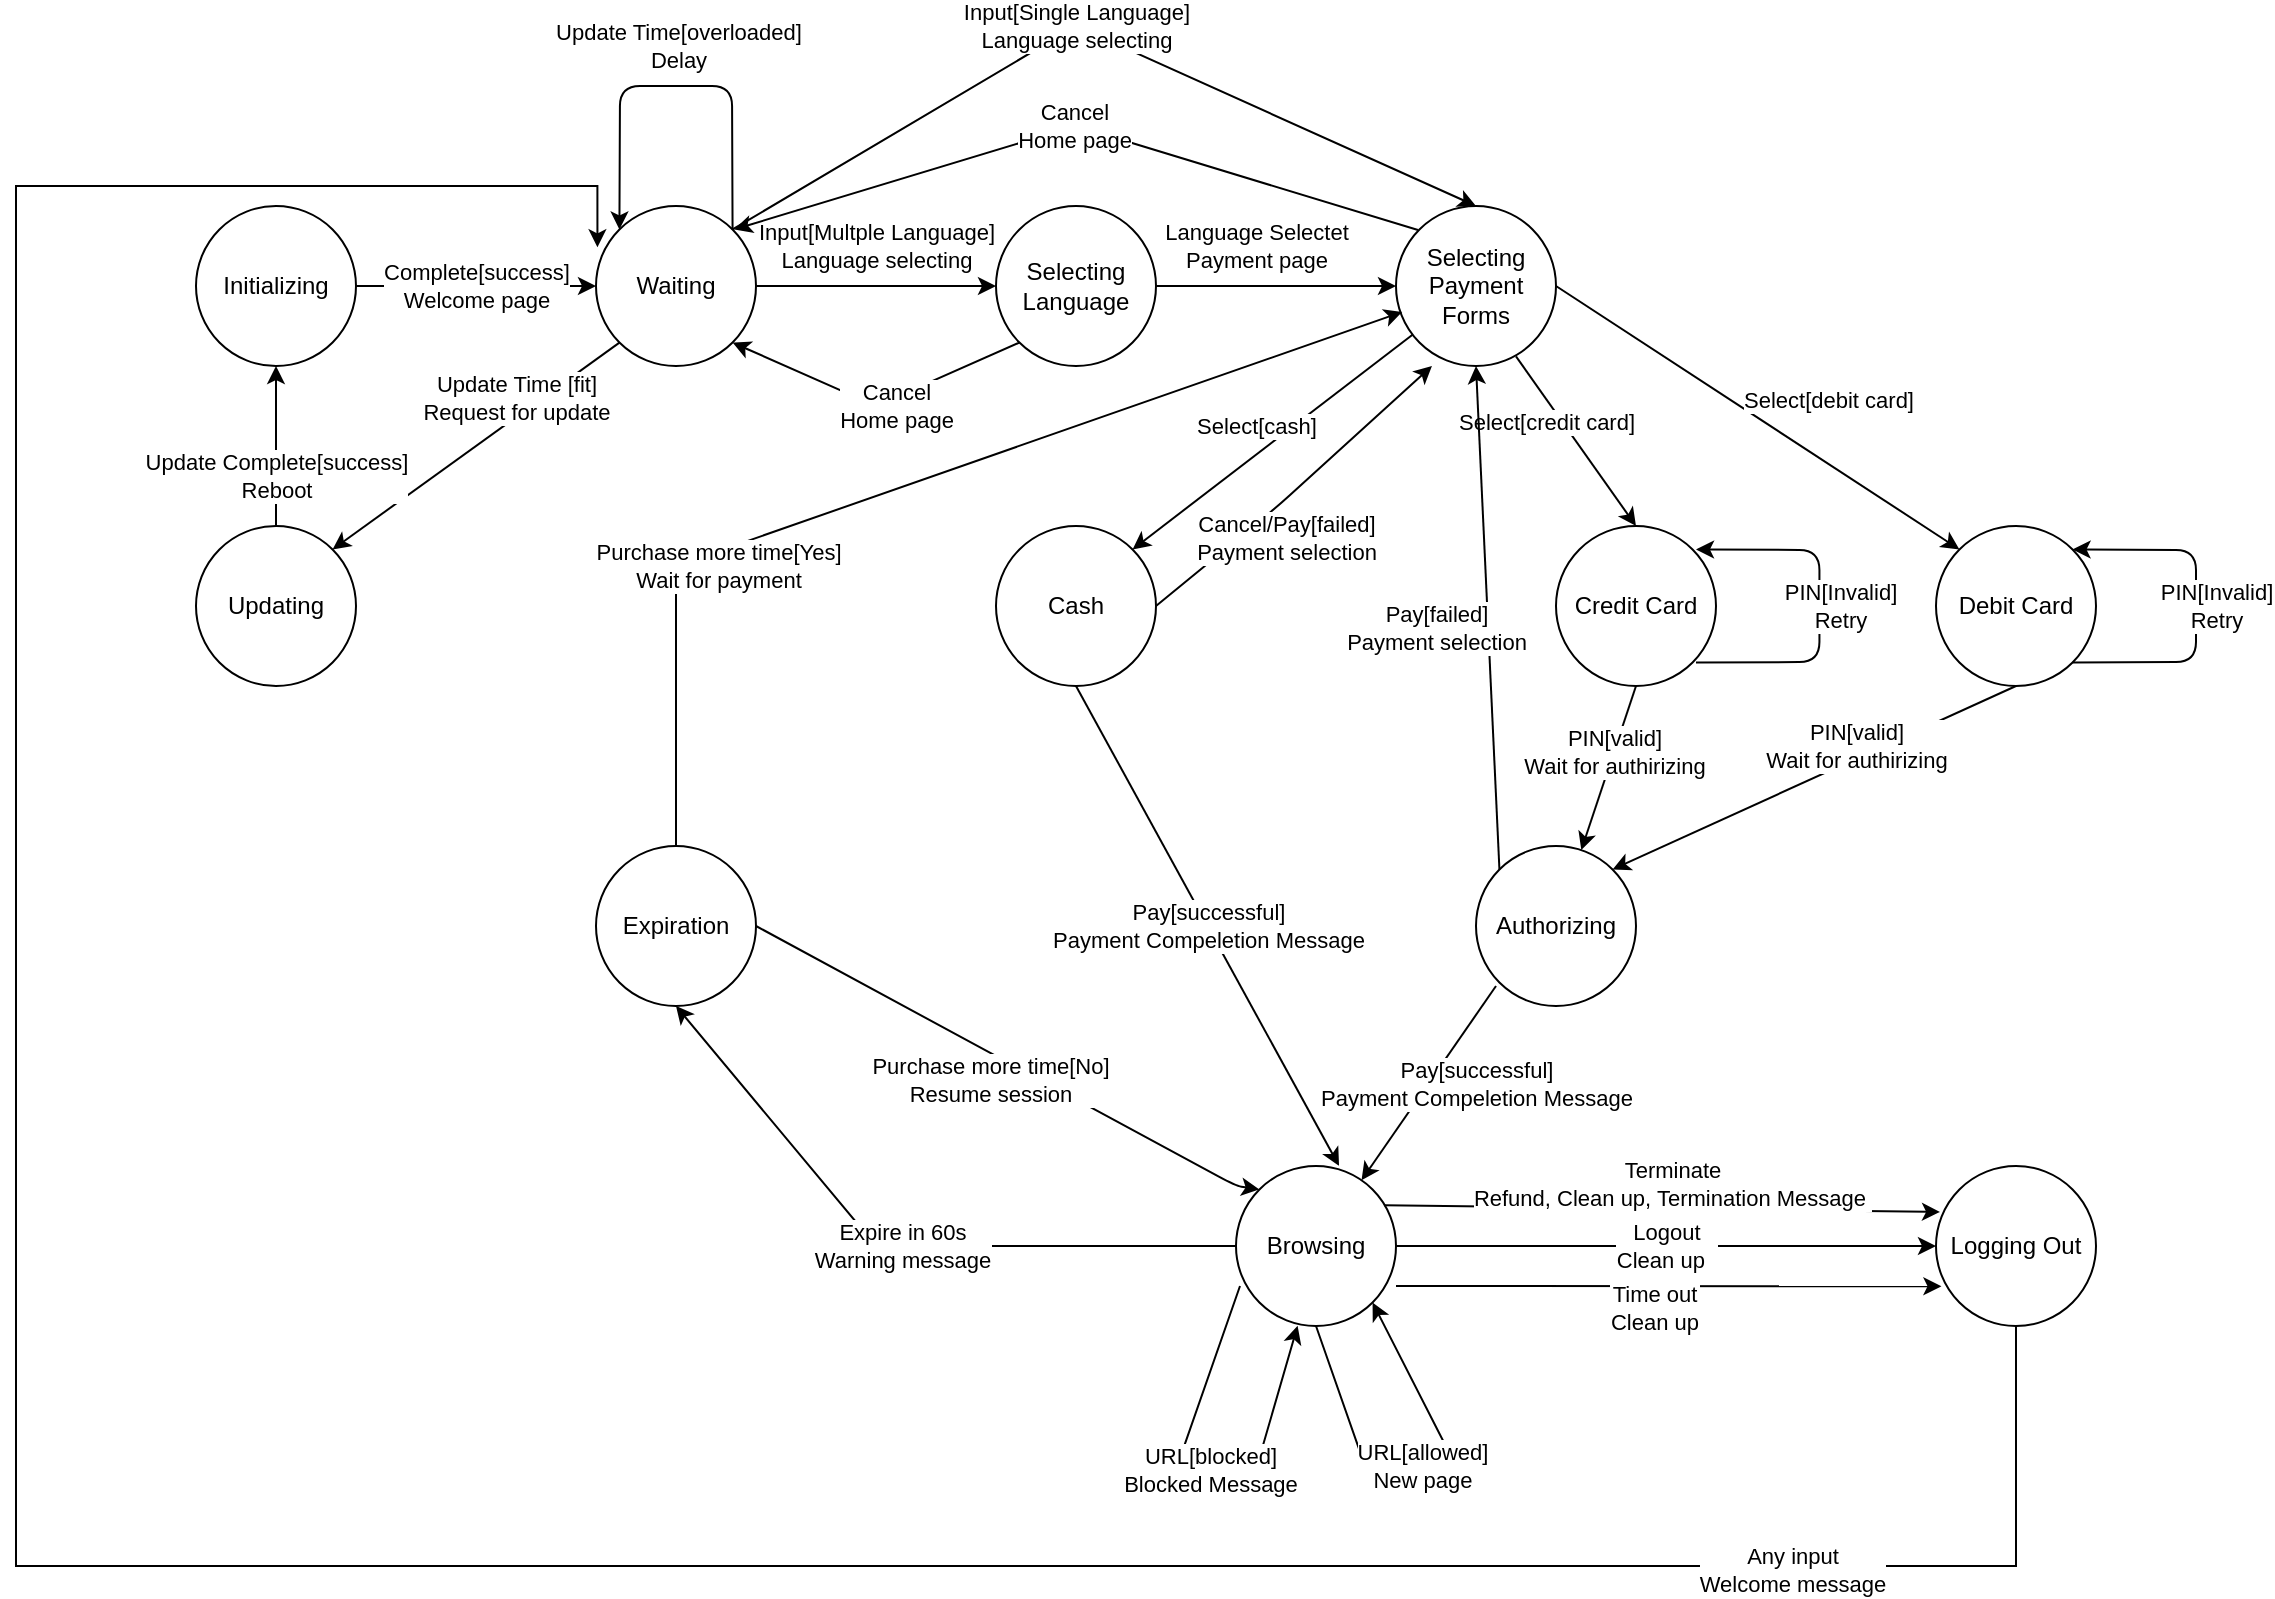 <mxfile version="14.1.8" type="github">
  <diagram name="Page-1" id="42789a77-a242-8287-6e28-9cd8cfd52e62">
    <mxGraphModel dx="2604" dy="645" grid="1" gridSize="10" guides="1" tooltips="1" connect="1" arrows="1" fold="1" page="1" pageScale="1" pageWidth="1100" pageHeight="850" background="#ffffff" math="0" shadow="0">
      <root>
        <mxCell id="0" />
        <mxCell id="1" parent="0" />
        <mxCell id="xNgxjTO_-06Ct2xAcb4G-1" value="Initializing" style="ellipse;whiteSpace=wrap;html=1;aspect=fixed;" parent="1" vertex="1">
          <mxGeometry y="120" width="80" height="80" as="geometry" />
        </mxCell>
        <mxCell id="xNgxjTO_-06Ct2xAcb4G-4" value="" style="endArrow=classic;html=1;entryX=0;entryY=0.5;entryDx=0;entryDy=0;exitX=1;exitY=0.5;exitDx=0;exitDy=0;" parent="1" source="xNgxjTO_-06Ct2xAcb4G-1" target="xNgxjTO_-06Ct2xAcb4G-55" edge="1">
          <mxGeometry relative="1" as="geometry">
            <mxPoint x="90" y="159.5" as="sourcePoint" />
            <mxPoint x="180" y="160" as="targetPoint" />
            <Array as="points">
              <mxPoint x="150" y="160" />
            </Array>
          </mxGeometry>
        </mxCell>
        <mxCell id="xNgxjTO_-06Ct2xAcb4G-5" value="Complete[success]&lt;br&gt;Welcome page" style="edgeLabel;resizable=0;html=1;align=center;verticalAlign=middle;" parent="xNgxjTO_-06Ct2xAcb4G-4" connectable="0" vertex="1">
          <mxGeometry relative="1" as="geometry" />
        </mxCell>
        <mxCell id="xNgxjTO_-06Ct2xAcb4G-2" value="Selecting&lt;br&gt;Payment Forms" style="ellipse;whiteSpace=wrap;html=1;aspect=fixed;" parent="1" vertex="1">
          <mxGeometry x="600" y="120" width="80" height="80" as="geometry" />
        </mxCell>
        <mxCell id="uVUAE0wfeR-4zv0LuRe9-40" style="edgeStyle=orthogonalEdgeStyle;rounded=0;orthogonalLoop=1;jettySize=auto;html=1;exitX=0.5;exitY=1;exitDx=0;exitDy=0;entryX=0.009;entryY=0.258;entryDx=0;entryDy=0;entryPerimeter=0;" edge="1" parent="1" source="xNgxjTO_-06Ct2xAcb4G-20" target="xNgxjTO_-06Ct2xAcb4G-55">
          <mxGeometry relative="1" as="geometry">
            <mxPoint x="-110" y="390" as="targetPoint" />
            <Array as="points">
              <mxPoint x="910" y="800" />
              <mxPoint x="-90" y="800" />
              <mxPoint x="-90" y="110" />
              <mxPoint x="201" y="110" />
            </Array>
          </mxGeometry>
        </mxCell>
        <mxCell id="uVUAE0wfeR-4zv0LuRe9-41" value="Any input&lt;br&gt;Welcome message" style="edgeLabel;html=1;align=center;verticalAlign=middle;resizable=0;points=[];" vertex="1" connectable="0" parent="uVUAE0wfeR-4zv0LuRe9-40">
          <mxGeometry x="-0.781" y="2" relative="1" as="geometry">
            <mxPoint x="1" as="offset" />
          </mxGeometry>
        </mxCell>
        <mxCell id="xNgxjTO_-06Ct2xAcb4G-20" value="Logging Out" style="ellipse;whiteSpace=wrap;html=1;aspect=fixed;" parent="1" vertex="1">
          <mxGeometry x="870" y="600" width="80" height="80" as="geometry" />
        </mxCell>
        <mxCell id="xNgxjTO_-06Ct2xAcb4G-44" value="" style="endArrow=classic;html=1;entryX=1;entryY=0;entryDx=0;entryDy=0;" parent="1" source="xNgxjTO_-06Ct2xAcb4G-2" edge="1">
          <mxGeometry relative="1" as="geometry">
            <mxPoint x="410" y="250" as="sourcePoint" />
            <mxPoint x="468.284" y="291.716" as="targetPoint" />
          </mxGeometry>
        </mxCell>
        <mxCell id="xNgxjTO_-06Ct2xAcb4G-45" value="Select[cash]" style="edgeLabel;resizable=0;html=1;align=center;verticalAlign=middle;" parent="xNgxjTO_-06Ct2xAcb4G-44" connectable="0" vertex="1">
          <mxGeometry relative="1" as="geometry">
            <mxPoint x="-8.24" y="-8.03" as="offset" />
          </mxGeometry>
        </mxCell>
        <mxCell id="xNgxjTO_-06Ct2xAcb4G-46" value="Cash" style="ellipse;whiteSpace=wrap;html=1;aspect=fixed;" parent="1" vertex="1">
          <mxGeometry x="400" y="280" width="80" height="80" as="geometry" />
        </mxCell>
        <mxCell id="xNgxjTO_-06Ct2xAcb4G-78" style="rounded=0;orthogonalLoop=1;jettySize=auto;html=1;exitX=0.5;exitY=1;exitDx=0;exitDy=0;" parent="1" source="xNgxjTO_-06Ct2xAcb4G-47" target="xNgxjTO_-06Ct2xAcb4G-75" edge="1">
          <mxGeometry relative="1" as="geometry" />
        </mxCell>
        <mxCell id="xNgxjTO_-06Ct2xAcb4G-79" value="PIN[valid]&lt;br&gt;Wait for authirizing" style="edgeLabel;html=1;align=center;verticalAlign=middle;resizable=0;points=[];" parent="xNgxjTO_-06Ct2xAcb4G-78" vertex="1" connectable="0">
          <mxGeometry x="-0.202" relative="1" as="geometry">
            <mxPoint as="offset" />
          </mxGeometry>
        </mxCell>
        <mxCell id="xNgxjTO_-06Ct2xAcb4G-47" value="Credit Card" style="ellipse;whiteSpace=wrap;html=1;aspect=fixed;" parent="1" vertex="1">
          <mxGeometry x="680" y="280" width="80" height="80" as="geometry" />
        </mxCell>
        <mxCell id="xNgxjTO_-06Ct2xAcb4G-48" value="" style="endArrow=classic;html=1;exitX=0.75;exitY=0.94;exitDx=0;exitDy=0;entryX=0.5;entryY=0;entryDx=0;entryDy=0;exitPerimeter=0;" parent="1" source="xNgxjTO_-06Ct2xAcb4G-2" target="xNgxjTO_-06Ct2xAcb4G-47" edge="1">
          <mxGeometry relative="1" as="geometry">
            <mxPoint x="410" y="250" as="sourcePoint" />
            <mxPoint x="510" y="250" as="targetPoint" />
          </mxGeometry>
        </mxCell>
        <mxCell id="xNgxjTO_-06Ct2xAcb4G-49" value="Select[credit card]" style="edgeLabel;resizable=0;html=1;align=center;verticalAlign=middle;" parent="xNgxjTO_-06Ct2xAcb4G-48" connectable="0" vertex="1">
          <mxGeometry relative="1" as="geometry">
            <mxPoint x="-14.87" y="-9.66" as="offset" />
          </mxGeometry>
        </mxCell>
        <mxCell id="xNgxjTO_-06Ct2xAcb4G-50" value="Debit Card" style="ellipse;whiteSpace=wrap;html=1;aspect=fixed;" parent="1" vertex="1">
          <mxGeometry x="870" y="280" width="80" height="80" as="geometry" />
        </mxCell>
        <mxCell id="xNgxjTO_-06Ct2xAcb4G-52" value="" style="endArrow=classic;html=1;exitX=1;exitY=0.5;exitDx=0;exitDy=0;entryX=0;entryY=0;entryDx=0;entryDy=0;" parent="1" source="xNgxjTO_-06Ct2xAcb4G-2" target="xNgxjTO_-06Ct2xAcb4G-50" edge="1">
          <mxGeometry relative="1" as="geometry">
            <mxPoint x="700" y="360" as="sourcePoint" />
            <mxPoint x="740" y="290" as="targetPoint" />
          </mxGeometry>
        </mxCell>
        <mxCell id="xNgxjTO_-06Ct2xAcb4G-53" value="Select[debit card]" style="edgeLabel;resizable=0;html=1;align=center;verticalAlign=middle;" parent="xNgxjTO_-06Ct2xAcb4G-52" connectable="0" vertex="1">
          <mxGeometry relative="1" as="geometry">
            <mxPoint x="34.65" y="-9.45" as="offset" />
          </mxGeometry>
        </mxCell>
        <mxCell id="xNgxjTO_-06Ct2xAcb4G-55" value="Waiting" style="ellipse;whiteSpace=wrap;html=1;aspect=fixed;" parent="1" vertex="1">
          <mxGeometry x="200" y="120" width="80" height="80" as="geometry" />
        </mxCell>
        <mxCell id="xNgxjTO_-06Ct2xAcb4G-59" value="" style="endArrow=classic;html=1;exitX=0.5;exitY=0;exitDx=0;exitDy=0;entryX=0.039;entryY=0.662;entryDx=0;entryDy=0;entryPerimeter=0;" parent="1" source="xNgxjTO_-06Ct2xAcb4G-85" target="xNgxjTO_-06Ct2xAcb4G-2" edge="1">
          <mxGeometry width="50" height="50" relative="1" as="geometry">
            <mxPoint x="160" y="530" as="sourcePoint" />
            <mxPoint x="240" y="210" as="targetPoint" />
            <Array as="points">
              <mxPoint x="240" y="300" />
            </Array>
          </mxGeometry>
        </mxCell>
        <mxCell id="uVUAE0wfeR-4zv0LuRe9-9" value="Purchase more time[Yes]&lt;br&gt;Wait for payment" style="edgeLabel;html=1;align=center;verticalAlign=middle;resizable=0;points=[];" vertex="1" connectable="0" parent="xNgxjTO_-06Ct2xAcb4G-59">
          <mxGeometry x="-0.079" y="-5" relative="1" as="geometry">
            <mxPoint x="-77.15" y="28.69" as="offset" />
          </mxGeometry>
        </mxCell>
        <mxCell id="xNgxjTO_-06Ct2xAcb4G-60" value="" style="endArrow=classic;html=1;exitX=0.5;exitY=1;exitDx=0;exitDy=0;entryX=1;entryY=0;entryDx=0;entryDy=0;" parent="1" source="xNgxjTO_-06Ct2xAcb4G-50" target="xNgxjTO_-06Ct2xAcb4G-75" edge="1">
          <mxGeometry relative="1" as="geometry">
            <mxPoint x="770" y="400" as="sourcePoint" />
            <mxPoint x="800" y="430" as="targetPoint" />
          </mxGeometry>
        </mxCell>
        <mxCell id="xNgxjTO_-06Ct2xAcb4G-61" value="PIN[valid]&lt;br&gt;Wait for authirizing" style="edgeLabel;resizable=0;html=1;align=center;verticalAlign=middle;" parent="xNgxjTO_-06Ct2xAcb4G-60" connectable="0" vertex="1">
          <mxGeometry relative="1" as="geometry">
            <mxPoint x="20.67" y="-15.77" as="offset" />
          </mxGeometry>
        </mxCell>
        <mxCell id="xNgxjTO_-06Ct2xAcb4G-70" value="" style="endArrow=classic;html=1;exitX=1;exitY=0;exitDx=0;exitDy=0;entryX=0;entryY=0;entryDx=0;entryDy=0;" parent="1" source="xNgxjTO_-06Ct2xAcb4G-55" target="xNgxjTO_-06Ct2xAcb4G-55" edge="1">
          <mxGeometry relative="1" as="geometry">
            <mxPoint x="420" y="240" as="sourcePoint" />
            <mxPoint x="520" y="240" as="targetPoint" />
            <Array as="points">
              <mxPoint x="268" y="60" />
              <mxPoint x="212" y="60" />
            </Array>
          </mxGeometry>
        </mxCell>
        <mxCell id="xNgxjTO_-06Ct2xAcb4G-71" value="Update Time[overloaded]&lt;br&gt;Delay" style="edgeLabel;resizable=0;html=1;align=center;verticalAlign=middle;" parent="xNgxjTO_-06Ct2xAcb4G-70" connectable="0" vertex="1">
          <mxGeometry relative="1" as="geometry">
            <mxPoint x="0.28" y="-20" as="offset" />
          </mxGeometry>
        </mxCell>
        <mxCell id="xNgxjTO_-06Ct2xAcb4G-73" value="" style="endArrow=classic;html=1;exitX=1;exitY=1;exitDx=0;exitDy=0;entryX=1;entryY=0;entryDx=0;entryDy=0;" parent="1" source="xNgxjTO_-06Ct2xAcb4G-50" target="xNgxjTO_-06Ct2xAcb4G-50" edge="1">
          <mxGeometry relative="1" as="geometry">
            <mxPoint x="810" y="370" as="sourcePoint" />
            <mxPoint x="810" y="450" as="targetPoint" />
            <Array as="points">
              <mxPoint x="1000" y="348" />
              <mxPoint x="1000" y="292" />
            </Array>
          </mxGeometry>
        </mxCell>
        <mxCell id="xNgxjTO_-06Ct2xAcb4G-74" value="PIN[Invalid]&lt;br&gt;Retry" style="edgeLabel;resizable=0;html=1;align=center;verticalAlign=middle;" parent="xNgxjTO_-06Ct2xAcb4G-73" connectable="0" vertex="1">
          <mxGeometry relative="1" as="geometry">
            <mxPoint x="10" y="-0.3" as="offset" />
          </mxGeometry>
        </mxCell>
        <mxCell id="xNgxjTO_-06Ct2xAcb4G-75" value="Authorizing" style="ellipse;whiteSpace=wrap;html=1;aspect=fixed;" parent="1" vertex="1">
          <mxGeometry x="640" y="440" width="80" height="80" as="geometry" />
        </mxCell>
        <mxCell id="xNgxjTO_-06Ct2xAcb4G-76" value="" style="endArrow=classic;html=1;exitX=0.5;exitY=1;exitDx=0;exitDy=0;entryX=0.644;entryY=-0.001;entryDx=0;entryDy=0;entryPerimeter=0;" parent="1" target="xNgxjTO_-06Ct2xAcb4G-80" edge="1" source="xNgxjTO_-06Ct2xAcb4G-46">
          <mxGeometry relative="1" as="geometry">
            <mxPoint x="440" y="390" as="sourcePoint" />
            <mxPoint x="520" y="600" as="targetPoint" />
          </mxGeometry>
        </mxCell>
        <mxCell id="xNgxjTO_-06Ct2xAcb4G-77" value="Pay[successful]&lt;br&gt;Payment Compeletion Message" style="edgeLabel;resizable=0;html=1;align=center;verticalAlign=middle;" parent="xNgxjTO_-06Ct2xAcb4G-76" connectable="0" vertex="1">
          <mxGeometry relative="1" as="geometry" />
        </mxCell>
        <mxCell id="xNgxjTO_-06Ct2xAcb4G-86" style="edgeStyle=none;rounded=0;orthogonalLoop=1;jettySize=auto;html=1;exitX=0;exitY=0.5;exitDx=0;exitDy=0;entryX=0.5;entryY=1;entryDx=0;entryDy=0;" parent="1" source="xNgxjTO_-06Ct2xAcb4G-80" target="xNgxjTO_-06Ct2xAcb4G-85" edge="1">
          <mxGeometry relative="1" as="geometry">
            <Array as="points">
              <mxPoint x="340" y="640" />
            </Array>
          </mxGeometry>
        </mxCell>
        <mxCell id="xNgxjTO_-06Ct2xAcb4G-87" value="Expire in 60s&lt;br&gt;Warning message" style="edgeLabel;html=1;align=center;verticalAlign=middle;resizable=0;points=[];" parent="xNgxjTO_-06Ct2xAcb4G-86" vertex="1" connectable="0">
          <mxGeometry x="-0.009" y="1" relative="1" as="geometry">
            <mxPoint x="-1.18" y="-1" as="offset" />
          </mxGeometry>
        </mxCell>
        <mxCell id="xNgxjTO_-06Ct2xAcb4G-80" value="Browsing" style="ellipse;whiteSpace=wrap;html=1;aspect=fixed;" parent="1" vertex="1">
          <mxGeometry x="520" y="600" width="80" height="80" as="geometry" />
        </mxCell>
        <mxCell id="xNgxjTO_-06Ct2xAcb4G-81" value="" style="endArrow=classic;html=1;exitX=0.125;exitY=0.875;exitDx=0;exitDy=0;exitPerimeter=0;" parent="1" source="xNgxjTO_-06Ct2xAcb4G-75" target="xNgxjTO_-06Ct2xAcb4G-80" edge="1">
          <mxGeometry relative="1" as="geometry">
            <mxPoint x="720" y="510" as="sourcePoint" />
            <mxPoint x="820" y="510" as="targetPoint" />
          </mxGeometry>
        </mxCell>
        <mxCell id="xNgxjTO_-06Ct2xAcb4G-82" value="Pay[successful]&lt;br&gt;Payment Compeletion Message" style="edgeLabel;resizable=0;html=1;align=center;verticalAlign=middle;" parent="xNgxjTO_-06Ct2xAcb4G-81" connectable="0" vertex="1">
          <mxGeometry relative="1" as="geometry">
            <mxPoint x="23.5" as="offset" />
          </mxGeometry>
        </mxCell>
        <mxCell id="xNgxjTO_-06Ct2xAcb4G-83" value="" style="endArrow=classic;html=1;exitX=0.5;exitY=1;exitDx=0;exitDy=0;entryX=1;entryY=1;entryDx=0;entryDy=0;" parent="1" edge="1" target="xNgxjTO_-06Ct2xAcb4G-80" source="xNgxjTO_-06Ct2xAcb4G-80">
          <mxGeometry relative="1" as="geometry">
            <mxPoint x="588.004" y="668.284" as="sourcePoint" />
            <mxPoint x="588" y="612" as="targetPoint" />
            <Array as="points">
              <mxPoint x="588" y="760" />
              <mxPoint x="630" y="750" />
            </Array>
          </mxGeometry>
        </mxCell>
        <mxCell id="xNgxjTO_-06Ct2xAcb4G-84" value="URL[allowed]&lt;br&gt;New page" style="edgeLabel;resizable=0;html=1;align=center;verticalAlign=middle;" parent="xNgxjTO_-06Ct2xAcb4G-83" connectable="0" vertex="1">
          <mxGeometry relative="1" as="geometry">
            <mxPoint y="-4.29" as="offset" />
          </mxGeometry>
        </mxCell>
        <mxCell id="xNgxjTO_-06Ct2xAcb4G-85" value="Expiration" style="ellipse;whiteSpace=wrap;html=1;aspect=fixed;" parent="1" vertex="1">
          <mxGeometry x="200" y="440" width="80" height="80" as="geometry" />
        </mxCell>
        <mxCell id="CvcjSskEwtolKHpYhH0R-2" value="Updating" style="ellipse;whiteSpace=wrap;html=1;aspect=fixed;" parent="1" vertex="1">
          <mxGeometry y="280" width="80" height="80" as="geometry" />
        </mxCell>
        <mxCell id="CvcjSskEwtolKHpYhH0R-3" value="" style="endArrow=classic;html=1;exitX=0;exitY=1;exitDx=0;exitDy=0;entryX=1;entryY=0;entryDx=0;entryDy=0;" parent="1" source="xNgxjTO_-06Ct2xAcb4G-55" target="CvcjSskEwtolKHpYhH0R-2" edge="1">
          <mxGeometry relative="1" as="geometry">
            <mxPoint x="320" y="300" as="sourcePoint" />
            <mxPoint x="420" y="300" as="targetPoint" />
          </mxGeometry>
        </mxCell>
        <mxCell id="CvcjSskEwtolKHpYhH0R-4" value="Update Time [fit]&lt;br&gt;Request for update" style="edgeLabel;resizable=0;html=1;align=center;verticalAlign=middle;" parent="CvcjSskEwtolKHpYhH0R-3" connectable="0" vertex="1">
          <mxGeometry relative="1" as="geometry">
            <mxPoint x="19.66" y="-24.73" as="offset" />
          </mxGeometry>
        </mxCell>
        <mxCell id="CvcjSskEwtolKHpYhH0R-5" value="" style="endArrow=classic;html=1;exitX=0.5;exitY=0;exitDx=0;exitDy=0;entryX=0.5;entryY=1;entryDx=0;entryDy=0;" parent="1" source="CvcjSskEwtolKHpYhH0R-2" target="xNgxjTO_-06Ct2xAcb4G-1" edge="1">
          <mxGeometry relative="1" as="geometry">
            <mxPoint x="320" y="300" as="sourcePoint" />
            <mxPoint x="420" y="300" as="targetPoint" />
          </mxGeometry>
        </mxCell>
        <mxCell id="CvcjSskEwtolKHpYhH0R-6" value="Update Complete[success]&lt;br&gt;Reboot" style="edgeLabel;resizable=0;html=1;align=center;verticalAlign=middle;" parent="CvcjSskEwtolKHpYhH0R-5" connectable="0" vertex="1">
          <mxGeometry relative="1" as="geometry">
            <mxPoint y="14.71" as="offset" />
          </mxGeometry>
        </mxCell>
        <mxCell id="CvcjSskEwtolKHpYhH0R-7" value="Selecting&lt;br&gt;Language" style="ellipse;whiteSpace=wrap;html=1;aspect=fixed;" parent="1" vertex="1">
          <mxGeometry x="400" y="120" width="80" height="80" as="geometry" />
        </mxCell>
        <mxCell id="CvcjSskEwtolKHpYhH0R-8" value="" style="endArrow=classic;html=1;exitX=1;exitY=0.5;exitDx=0;exitDy=0;entryX=0;entryY=0.5;entryDx=0;entryDy=0;" parent="1" source="xNgxjTO_-06Ct2xAcb4G-55" target="CvcjSskEwtolKHpYhH0R-7" edge="1">
          <mxGeometry relative="1" as="geometry">
            <mxPoint x="370" y="280" as="sourcePoint" />
            <mxPoint x="470" y="280" as="targetPoint" />
          </mxGeometry>
        </mxCell>
        <mxCell id="CvcjSskEwtolKHpYhH0R-9" value="Input[Multple Language]&lt;br&gt;Language selecting" style="edgeLabel;resizable=0;html=1;align=center;verticalAlign=middle;" parent="CvcjSskEwtolKHpYhH0R-8" connectable="0" vertex="1">
          <mxGeometry relative="1" as="geometry">
            <mxPoint y="-20" as="offset" />
          </mxGeometry>
        </mxCell>
        <mxCell id="FPRSh2CS9PJo4VdszeN8-1" value="" style="endArrow=classic;html=1;entryX=0;entryY=0.5;entryDx=0;entryDy=0;" parent="1" source="CvcjSskEwtolKHpYhH0R-7" target="xNgxjTO_-06Ct2xAcb4G-2" edge="1">
          <mxGeometry relative="1" as="geometry">
            <mxPoint x="450" y="160" as="sourcePoint" />
            <mxPoint x="550" y="160" as="targetPoint" />
          </mxGeometry>
        </mxCell>
        <mxCell id="FPRSh2CS9PJo4VdszeN8-2" value="Language Selectet&lt;br&gt;Payment page" style="edgeLabel;resizable=0;html=1;align=center;verticalAlign=middle;" parent="FPRSh2CS9PJo4VdszeN8-1" connectable="0" vertex="1">
          <mxGeometry relative="1" as="geometry">
            <mxPoint x="-10" y="-20" as="offset" />
          </mxGeometry>
        </mxCell>
        <mxCell id="FPRSh2CS9PJo4VdszeN8-3" value="" style="endArrow=classic;html=1;exitX=0;exitY=1;exitDx=0;exitDy=0;entryX=1;entryY=1;entryDx=0;entryDy=0;" parent="1" source="CvcjSskEwtolKHpYhH0R-7" target="xNgxjTO_-06Ct2xAcb4G-55" edge="1">
          <mxGeometry relative="1" as="geometry">
            <mxPoint x="490" y="250" as="sourcePoint" />
            <mxPoint x="350" y="250" as="targetPoint" />
            <Array as="points">
              <mxPoint x="340" y="220" />
            </Array>
          </mxGeometry>
        </mxCell>
        <mxCell id="FPRSh2CS9PJo4VdszeN8-4" value="Cancel&lt;br&gt;Home page" style="edgeLabel;resizable=0;html=1;align=center;verticalAlign=middle;" parent="FPRSh2CS9PJo4VdszeN8-3" connectable="0" vertex="1">
          <mxGeometry relative="1" as="geometry">
            <mxPoint x="9.62" y="-0.17" as="offset" />
          </mxGeometry>
        </mxCell>
        <mxCell id="uVUAE0wfeR-4zv0LuRe9-2" value="" style="endArrow=classic;html=1;entryX=1;entryY=0;entryDx=0;entryDy=0;" edge="1" parent="1">
          <mxGeometry relative="1" as="geometry">
            <mxPoint x="611" y="132" as="sourcePoint" />
            <mxPoint x="269.144" y="131.716" as="targetPoint" />
            <Array as="points">
              <mxPoint x="440" y="80" />
            </Array>
          </mxGeometry>
        </mxCell>
        <mxCell id="uVUAE0wfeR-4zv0LuRe9-3" value="Label" style="edgeLabel;resizable=0;html=1;align=center;verticalAlign=middle;" connectable="0" vertex="1" parent="uVUAE0wfeR-4zv0LuRe9-2">
          <mxGeometry relative="1" as="geometry" />
        </mxCell>
        <mxCell id="uVUAE0wfeR-4zv0LuRe9-4" value="Cancel&lt;br&gt;Home page" style="edgeLabel;resizable=0;html=1;align=center;verticalAlign=middle;" connectable="0" vertex="1" parent="1">
          <mxGeometry x="440.0" y="79.998" as="geometry">
            <mxPoint x="-1" as="offset" />
          </mxGeometry>
        </mxCell>
        <mxCell id="uVUAE0wfeR-4zv0LuRe9-10" value="" style="endArrow=classic;html=1;entryX=0.385;entryY=0.999;entryDx=0;entryDy=0;entryPerimeter=0;" edge="1" parent="1" target="xNgxjTO_-06Ct2xAcb4G-80">
          <mxGeometry relative="1" as="geometry">
            <mxPoint x="522" y="660" as="sourcePoint" />
            <mxPoint x="550" y="671.72" as="targetPoint" />
            <Array as="points">
              <mxPoint x="490" y="751.72" />
              <mxPoint x="530" y="751.72" />
            </Array>
          </mxGeometry>
        </mxCell>
        <mxCell id="uVUAE0wfeR-4zv0LuRe9-11" value="URL[blocked]&lt;br&gt;Blocked Message" style="edgeLabel;resizable=0;html=1;align=center;verticalAlign=middle;" connectable="0" vertex="1" parent="uVUAE0wfeR-4zv0LuRe9-10">
          <mxGeometry relative="1" as="geometry">
            <mxPoint x="7.63" as="offset" />
          </mxGeometry>
        </mxCell>
        <mxCell id="uVUAE0wfeR-4zv0LuRe9-12" value="" style="endArrow=classic;html=1;exitX=1;exitY=0;exitDx=0;exitDy=0;entryX=0.5;entryY=0;entryDx=0;entryDy=0;" edge="1" parent="1" source="xNgxjTO_-06Ct2xAcb4G-55" target="xNgxjTO_-06Ct2xAcb4G-2">
          <mxGeometry width="50" height="50" relative="1" as="geometry">
            <mxPoint x="340" y="400" as="sourcePoint" />
            <mxPoint x="390" y="350" as="targetPoint" />
            <Array as="points">
              <mxPoint x="440" y="30" />
            </Array>
          </mxGeometry>
        </mxCell>
        <mxCell id="uVUAE0wfeR-4zv0LuRe9-14" value="Input[Single Language]&lt;br&gt;Language selecting" style="edgeLabel;resizable=0;html=1;align=center;verticalAlign=middle;" connectable="0" vertex="1" parent="1">
          <mxGeometry x="440" y="30.0" as="geometry" />
        </mxCell>
        <mxCell id="uVUAE0wfeR-4zv0LuRe9-15" value="" style="endArrow=classic;html=1;exitX=1;exitY=0.5;exitDx=0;exitDy=0;" edge="1" parent="1" source="xNgxjTO_-06Ct2xAcb4G-46">
          <mxGeometry relative="1" as="geometry">
            <mxPoint x="480" y="311" as="sourcePoint" />
            <mxPoint x="618" y="200" as="targetPoint" />
            <Array as="points">
              <mxPoint x="539.76" y="271.04" />
            </Array>
          </mxGeometry>
        </mxCell>
        <mxCell id="uVUAE0wfeR-4zv0LuRe9-16" value="Cancel/Pay[failed]&lt;br&gt;Payment selection" style="edgeLabel;resizable=0;html=1;align=center;verticalAlign=middle;" connectable="0" vertex="1" parent="uVUAE0wfeR-4zv0LuRe9-15">
          <mxGeometry relative="1" as="geometry">
            <mxPoint x="-5.52" y="24.1" as="offset" />
          </mxGeometry>
        </mxCell>
        <mxCell id="uVUAE0wfeR-4zv0LuRe9-22" value="" style="endArrow=classic;html=1;entryX=0.5;entryY=1;entryDx=0;entryDy=0;exitX=0;exitY=0;exitDx=0;exitDy=0;" edge="1" parent="1" source="xNgxjTO_-06Ct2xAcb4G-75" target="xNgxjTO_-06Ct2xAcb4G-2">
          <mxGeometry width="50" height="50" relative="1" as="geometry">
            <mxPoint x="710" y="450" as="sourcePoint" />
            <mxPoint x="760" y="400" as="targetPoint" />
          </mxGeometry>
        </mxCell>
        <mxCell id="uVUAE0wfeR-4zv0LuRe9-23" value="Pay[failed]&lt;br&gt;Payment selection" style="edgeLabel;html=1;align=center;verticalAlign=middle;resizable=0;points=[];" vertex="1" connectable="0" parent="uVUAE0wfeR-4zv0LuRe9-22">
          <mxGeometry x="-0.266" y="-3" relative="1" as="geometry">
            <mxPoint x="-30.39" y="-28.74" as="offset" />
          </mxGeometry>
        </mxCell>
        <mxCell id="uVUAE0wfeR-4zv0LuRe9-24" value="" style="endArrow=classic;html=1;exitX=1;exitY=1;exitDx=0;exitDy=0;entryX=1;entryY=0;entryDx=0;entryDy=0;" edge="1" parent="1">
          <mxGeometry relative="1" as="geometry">
            <mxPoint x="750.004" y="348.284" as="sourcePoint" />
            <mxPoint x="750.004" y="291.716" as="targetPoint" />
            <Array as="points">
              <mxPoint x="811.72" y="348" />
              <mxPoint x="811.72" y="292" />
            </Array>
          </mxGeometry>
        </mxCell>
        <mxCell id="uVUAE0wfeR-4zv0LuRe9-25" value="PIN[Invalid]&lt;br&gt;Retry" style="edgeLabel;resizable=0;html=1;align=center;verticalAlign=middle;" connectable="0" vertex="1" parent="uVUAE0wfeR-4zv0LuRe9-24">
          <mxGeometry relative="1" as="geometry">
            <mxPoint x="10" y="-0.3" as="offset" />
          </mxGeometry>
        </mxCell>
        <mxCell id="uVUAE0wfeR-4zv0LuRe9-28" value="" style="endArrow=classic;html=1;entryX=0;entryY=0;entryDx=0;entryDy=0;exitX=1;exitY=0.5;exitDx=0;exitDy=0;" edge="1" parent="1" source="xNgxjTO_-06Ct2xAcb4G-85" target="xNgxjTO_-06Ct2xAcb4G-80">
          <mxGeometry width="50" height="50" relative="1" as="geometry">
            <mxPoint x="300" y="490" as="sourcePoint" />
            <mxPoint x="760" y="510" as="targetPoint" />
            <Array as="points">
              <mxPoint x="520" y="610" />
            </Array>
          </mxGeometry>
        </mxCell>
        <mxCell id="uVUAE0wfeR-4zv0LuRe9-29" value="Purchase more time[No]&lt;br&gt;Resume session" style="edgeLabel;html=1;align=center;verticalAlign=middle;resizable=0;points=[];" vertex="1" connectable="0" parent="uVUAE0wfeR-4zv0LuRe9-28">
          <mxGeometry x="0.118" y="-4" relative="1" as="geometry">
            <mxPoint x="-21.23" y="-2.12" as="offset" />
          </mxGeometry>
        </mxCell>
        <mxCell id="uVUAE0wfeR-4zv0LuRe9-33" value="" style="endArrow=classic;html=1;exitX=0.926;exitY=0.246;exitDx=0;exitDy=0;exitPerimeter=0;" edge="1" parent="1" source="xNgxjTO_-06Ct2xAcb4G-80">
          <mxGeometry relative="1" as="geometry">
            <mxPoint x="600" y="623" as="sourcePoint" />
            <mxPoint x="872" y="623" as="targetPoint" />
          </mxGeometry>
        </mxCell>
        <mxCell id="uVUAE0wfeR-4zv0LuRe9-34" value="Terminate&lt;br&gt;Refund, Clean up, Termination Message&amp;nbsp;" style="edgeLabel;resizable=0;html=1;align=center;verticalAlign=middle;" connectable="0" vertex="1" parent="uVUAE0wfeR-4zv0LuRe9-33">
          <mxGeometry relative="1" as="geometry">
            <mxPoint x="4.71" y="-12.78" as="offset" />
          </mxGeometry>
        </mxCell>
        <mxCell id="uVUAE0wfeR-4zv0LuRe9-35" value="" style="endArrow=classic;html=1;entryX=0;entryY=0.5;entryDx=0;entryDy=0;exitX=1;exitY=0.5;exitDx=0;exitDy=0;" edge="1" parent="1" source="xNgxjTO_-06Ct2xAcb4G-80" target="xNgxjTO_-06Ct2xAcb4G-20">
          <mxGeometry relative="1" as="geometry">
            <mxPoint x="600" y="650" as="sourcePoint" />
            <mxPoint x="700" y="650" as="targetPoint" />
          </mxGeometry>
        </mxCell>
        <mxCell id="uVUAE0wfeR-4zv0LuRe9-36" value="Logout&lt;br&gt;Clean up&amp;nbsp;&amp;nbsp;" style="edgeLabel;resizable=0;html=1;align=center;verticalAlign=middle;" connectable="0" vertex="1" parent="uVUAE0wfeR-4zv0LuRe9-35">
          <mxGeometry relative="1" as="geometry">
            <mxPoint as="offset" />
          </mxGeometry>
        </mxCell>
        <mxCell id="uVUAE0wfeR-4zv0LuRe9-37" value="" style="endArrow=classic;html=1;entryX=0.034;entryY=0.752;entryDx=0;entryDy=0;entryPerimeter=0;" edge="1" parent="1" target="xNgxjTO_-06Ct2xAcb4G-20">
          <mxGeometry width="50" height="50" relative="1" as="geometry">
            <mxPoint x="600" y="660" as="sourcePoint" />
            <mxPoint x="730" y="680" as="targetPoint" />
          </mxGeometry>
        </mxCell>
        <mxCell id="uVUAE0wfeR-4zv0LuRe9-39" value="Time out&lt;br&gt;Clean up" style="edgeLabel;resizable=0;html=1;align=center;verticalAlign=middle;" connectable="0" vertex="1" parent="1">
          <mxGeometry x="750.0" y="680.0" as="geometry">
            <mxPoint x="-21" y="-9" as="offset" />
          </mxGeometry>
        </mxCell>
      </root>
    </mxGraphModel>
  </diagram>
</mxfile>
